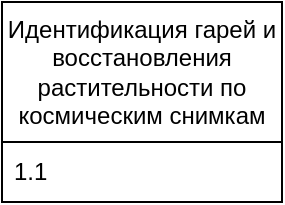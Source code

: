 <mxfile version="22.1.18" type="github">
  <diagram id="R2lEEEUBdFMjLlhIrx00" name="Page-1">
    <mxGraphModel dx="1050" dy="566" grid="1" gridSize="10" guides="1" tooltips="1" connect="1" arrows="1" fold="1" page="1" pageScale="1" pageWidth="850" pageHeight="1100" math="0" shadow="0" extFonts="Permanent Marker^https://fonts.googleapis.com/css?family=Permanent+Marker">
      <root>
        <mxCell id="0" />
        <mxCell id="1" parent="0" />
        <mxCell id="xs7Vbv-d0yDfcPKk1DSO-1" value="Идентификация гарей и восстановления растительности по космическим снимкам" style="swimlane;fontStyle=0;childLayout=stackLayout;horizontal=1;startSize=70;horizontalStack=0;resizeParent=1;resizeParentMax=0;resizeLast=0;collapsible=1;marginBottom=0;whiteSpace=wrap;html=1;" vertex="1" parent="1">
          <mxGeometry x="40" y="20" width="140" height="100" as="geometry" />
        </mxCell>
        <mxCell id="xs7Vbv-d0yDfcPKk1DSO-2" value="1.1" style="text;strokeColor=none;fillColor=none;align=left;verticalAlign=middle;spacingLeft=4;spacingRight=4;overflow=hidden;points=[[0,0.5],[1,0.5]];portConstraint=eastwest;rotatable=0;whiteSpace=wrap;html=1;" vertex="1" parent="xs7Vbv-d0yDfcPKk1DSO-1">
          <mxGeometry y="70" width="140" height="30" as="geometry" />
        </mxCell>
      </root>
    </mxGraphModel>
  </diagram>
</mxfile>
